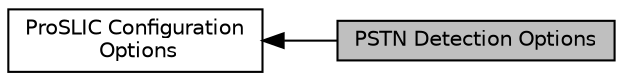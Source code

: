 digraph "PSTN Detection Options"
{
  edge [fontname="Helvetica",fontsize="10",labelfontname="Helvetica",labelfontsize="10"];
  node [fontname="Helvetica",fontsize="10",shape=record];
  rankdir=LR;
  Node1 [label="ProSLIC Configuration\l Options",height=0.2,width=0.4,color="black", fillcolor="white", style="filled",URL="$group___p_r_o_s_l_i_c___c_f_g.html"];
  Node0 [label="PSTN Detection Options",height=0.2,width=0.4,color="black", fillcolor="grey75", style="filled", fontcolor="black"];
  Node1->Node0 [shape=plaintext, dir="back", style="solid"];
}
